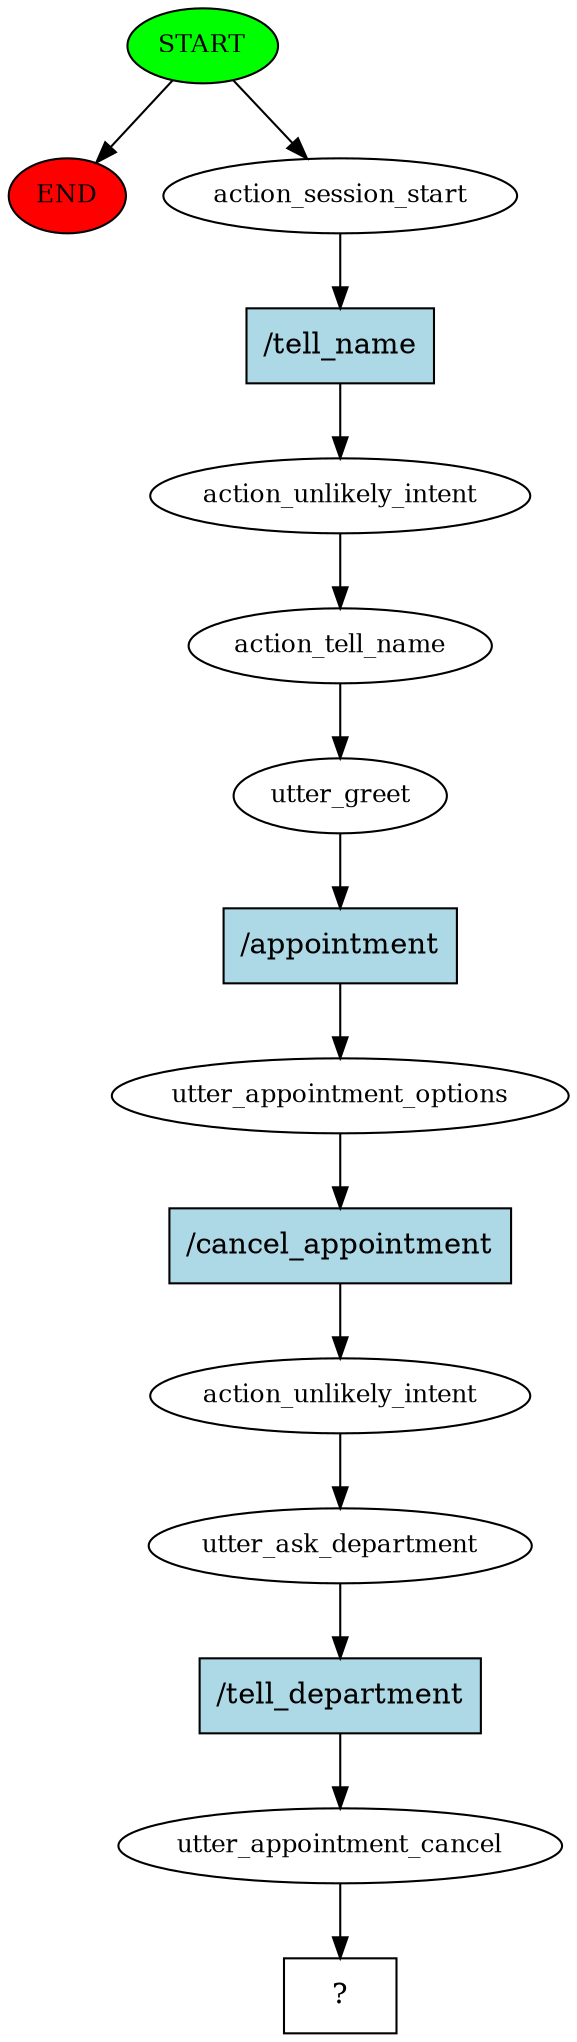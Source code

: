 digraph  {
0 [class="start active", fillcolor=green, fontsize=12, label=START, style=filled];
"-1" [class=end, fillcolor=red, fontsize=12, label=END, style=filled];
1 [class=active, fontsize=12, label=action_session_start];
2 [class=active, fontsize=12, label=action_unlikely_intent];
3 [class=active, fontsize=12, label=action_tell_name];
4 [class=active, fontsize=12, label=utter_greet];
5 [class=active, fontsize=12, label=utter_appointment_options];
6 [class=active, fontsize=12, label=action_unlikely_intent];
7 [class=active, fontsize=12, label=utter_ask_department];
8 [class=active, fontsize=12, label=utter_appointment_cancel];
9 [class="intent dashed active", label="  ?  ", shape=rect];
10 [class="intent active", fillcolor=lightblue, label="/tell_name", shape=rect, style=filled];
11 [class="intent active", fillcolor=lightblue, label="/appointment", shape=rect, style=filled];
12 [class="intent active", fillcolor=lightblue, label="/cancel_appointment", shape=rect, style=filled];
13 [class="intent active", fillcolor=lightblue, label="/tell_department", shape=rect, style=filled];
0 -> "-1"  [class="", key=NONE, label=""];
0 -> 1  [class=active, key=NONE, label=""];
1 -> 10  [class=active, key=0];
2 -> 3  [class=active, key=NONE, label=""];
3 -> 4  [class=active, key=NONE, label=""];
4 -> 11  [class=active, key=0];
5 -> 12  [class=active, key=0];
6 -> 7  [class=active, key=NONE, label=""];
7 -> 13  [class=active, key=0];
8 -> 9  [class=active, key=NONE, label=""];
10 -> 2  [class=active, key=0];
11 -> 5  [class=active, key=0];
12 -> 6  [class=active, key=0];
13 -> 8  [class=active, key=0];
}
